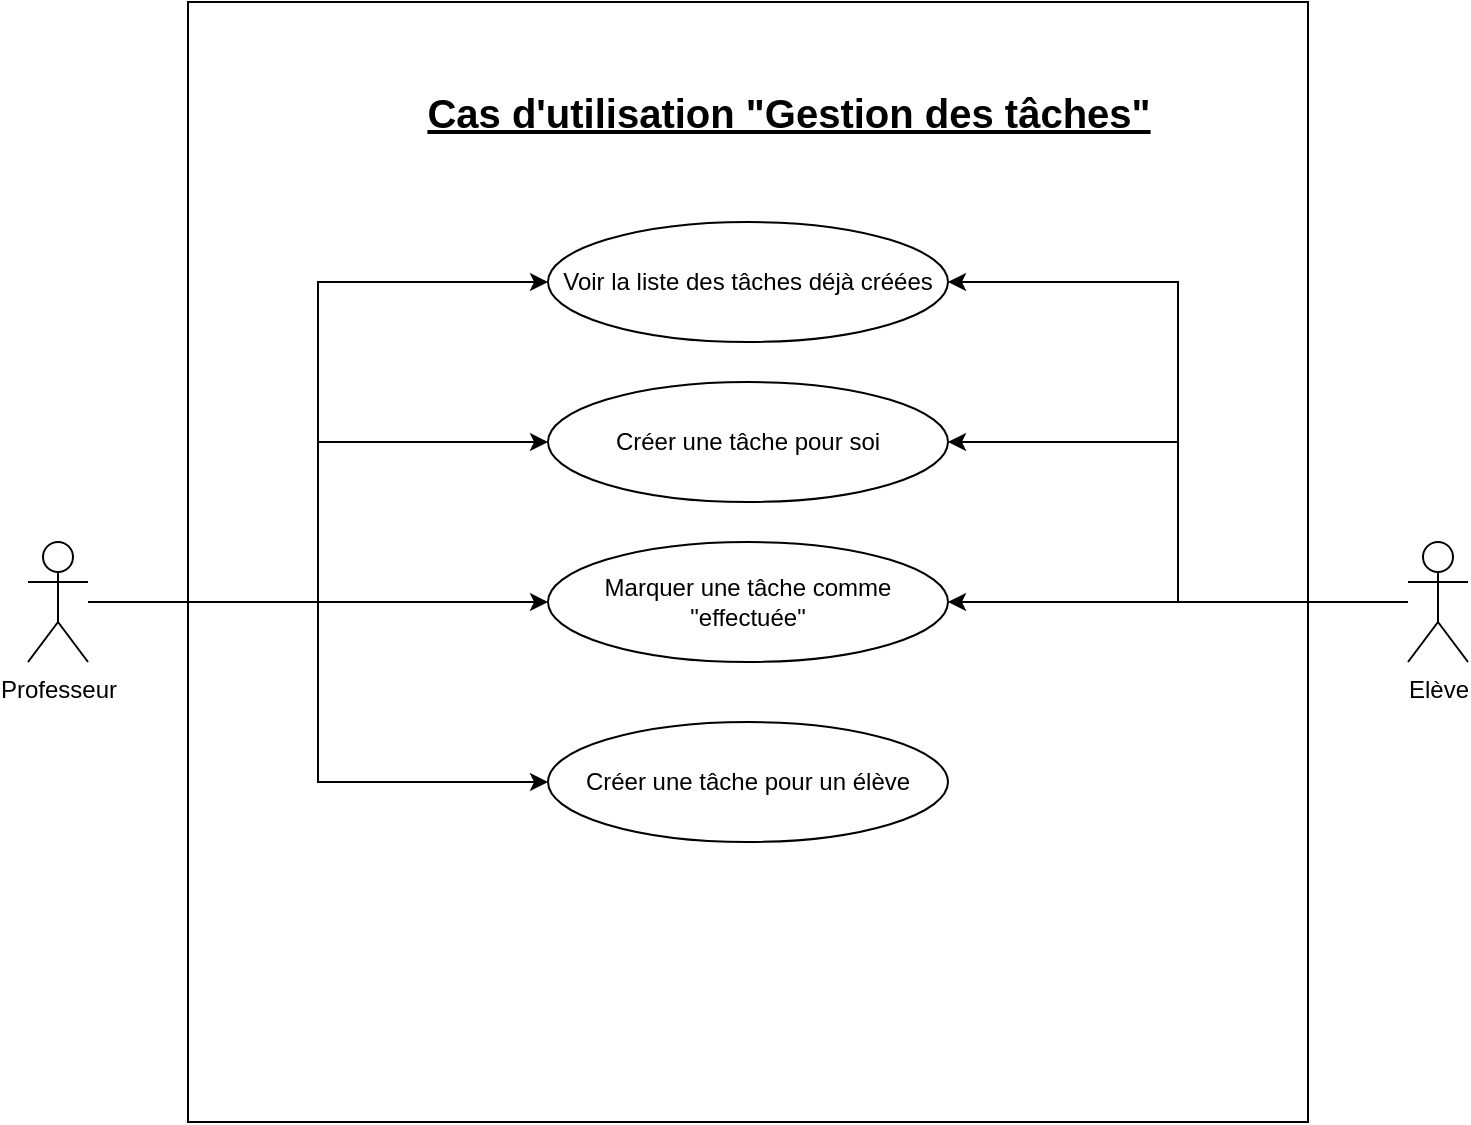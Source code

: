 <mxfile version="14.5.1" type="device"><diagram id="pbvzX-3rY17ACfLRN-KZ" name="Page-1"><mxGraphModel dx="1024" dy="592" grid="1" gridSize="10" guides="1" tooltips="1" connect="1" arrows="1" fold="1" page="1" pageScale="1" pageWidth="827" pageHeight="1169" math="0" shadow="0"><root><mxCell id="0"/><mxCell id="1" parent="0"/><mxCell id="MEeJwPvar1ZSVrfSUjnp-56" value="" style="whiteSpace=wrap;html=1;aspect=fixed;fontSize=20;" parent="1" vertex="1"><mxGeometry x="120" width="560" height="560" as="geometry"/></mxCell><mxCell id="mcj0AgveJ-N9I475KVQj-5" style="edgeStyle=orthogonalEdgeStyle;rounded=0;orthogonalLoop=1;jettySize=auto;html=1;entryX=0;entryY=0.5;entryDx=0;entryDy=0;" parent="1" source="MEeJwPvar1ZSVrfSUjnp-1" target="MEeJwPvar1ZSVrfSUjnp-4" edge="1"><mxGeometry relative="1" as="geometry"/></mxCell><mxCell id="mcj0AgveJ-N9I475KVQj-6" style="edgeStyle=orthogonalEdgeStyle;rounded=0;orthogonalLoop=1;jettySize=auto;html=1;entryX=0;entryY=0.5;entryDx=0;entryDy=0;" parent="1" source="MEeJwPvar1ZSVrfSUjnp-1" target="QtAmPWsthRBm_u6SZMP8-1" edge="1"><mxGeometry relative="1" as="geometry"/></mxCell><mxCell id="mcj0AgveJ-N9I475KVQj-7" style="edgeStyle=orthogonalEdgeStyle;rounded=0;orthogonalLoop=1;jettySize=auto;html=1;entryX=0;entryY=0.5;entryDx=0;entryDy=0;" parent="1" source="MEeJwPvar1ZSVrfSUjnp-1" target="MEeJwPvar1ZSVrfSUjnp-11" edge="1"><mxGeometry relative="1" as="geometry"/></mxCell><mxCell id="QtAmPWsthRBm_u6SZMP8-4" style="edgeStyle=orthogonalEdgeStyle;rounded=0;orthogonalLoop=1;jettySize=auto;html=1;entryX=0;entryY=0.5;entryDx=0;entryDy=0;" parent="1" source="MEeJwPvar1ZSVrfSUjnp-1" target="QtAmPWsthRBm_u6SZMP8-2" edge="1"><mxGeometry relative="1" as="geometry"/></mxCell><mxCell id="MEeJwPvar1ZSVrfSUjnp-1" value="Professeur" style="shape=umlActor;verticalLabelPosition=bottom;verticalAlign=top;html=1;outlineConnect=0;" parent="1" vertex="1"><mxGeometry x="40" y="270" width="30" height="60" as="geometry"/></mxCell><mxCell id="MEeJwPvar1ZSVrfSUjnp-4" value="Voir la liste des tâches déjà créées" style="ellipse;whiteSpace=wrap;html=1;" parent="1" vertex="1"><mxGeometry x="300" y="110" width="200" height="60" as="geometry"/></mxCell><mxCell id="MEeJwPvar1ZSVrfSUjnp-11" value="Créer une tâche pour un élève" style="ellipse;whiteSpace=wrap;html=1;" parent="1" vertex="1"><mxGeometry x="300" y="360" width="200" height="60" as="geometry"/></mxCell><mxCell id="MEeJwPvar1ZSVrfSUjnp-40" value="Cas d'utilisation &quot;Gestion des tâches&quot;" style="text;html=1;align=center;verticalAlign=middle;resizable=0;points=[];autosize=1;strokeColor=none;fontStyle=5;fontSize=20;" parent="1" vertex="1"><mxGeometry x="230" y="40" width="380" height="30" as="geometry"/></mxCell><mxCell id="mcj0AgveJ-N9I475KVQj-2" style="edgeStyle=orthogonalEdgeStyle;rounded=0;orthogonalLoop=1;jettySize=auto;html=1;entryX=1;entryY=0.5;entryDx=0;entryDy=0;" parent="1" source="mcj0AgveJ-N9I475KVQj-1" target="MEeJwPvar1ZSVrfSUjnp-4" edge="1"><mxGeometry relative="1" as="geometry"/></mxCell><mxCell id="mcj0AgveJ-N9I475KVQj-3" style="edgeStyle=orthogonalEdgeStyle;rounded=0;orthogonalLoop=1;jettySize=auto;html=1;entryX=1;entryY=0.5;entryDx=0;entryDy=0;" parent="1" source="mcj0AgveJ-N9I475KVQj-1" target="QtAmPWsthRBm_u6SZMP8-1" edge="1"><mxGeometry relative="1" as="geometry"/></mxCell><mxCell id="QtAmPWsthRBm_u6SZMP8-3" style="edgeStyle=orthogonalEdgeStyle;rounded=0;orthogonalLoop=1;jettySize=auto;html=1;" parent="1" source="mcj0AgveJ-N9I475KVQj-1" target="QtAmPWsthRBm_u6SZMP8-2" edge="1"><mxGeometry relative="1" as="geometry"/></mxCell><mxCell id="mcj0AgveJ-N9I475KVQj-1" value="Elève" style="shape=umlActor;verticalLabelPosition=bottom;verticalAlign=top;html=1;outlineConnect=0;" parent="1" vertex="1"><mxGeometry x="730" y="270" width="30" height="60" as="geometry"/></mxCell><mxCell id="QtAmPWsthRBm_u6SZMP8-1" value="Créer une tâche pour soi" style="ellipse;whiteSpace=wrap;html=1;" parent="1" vertex="1"><mxGeometry x="300" y="190" width="200" height="60" as="geometry"/></mxCell><mxCell id="QtAmPWsthRBm_u6SZMP8-2" value="Marquer une tâche comme &quot;effectuée&quot;" style="ellipse;whiteSpace=wrap;html=1;" parent="1" vertex="1"><mxGeometry x="300" y="270" width="200" height="60" as="geometry"/></mxCell></root></mxGraphModel></diagram></mxfile>